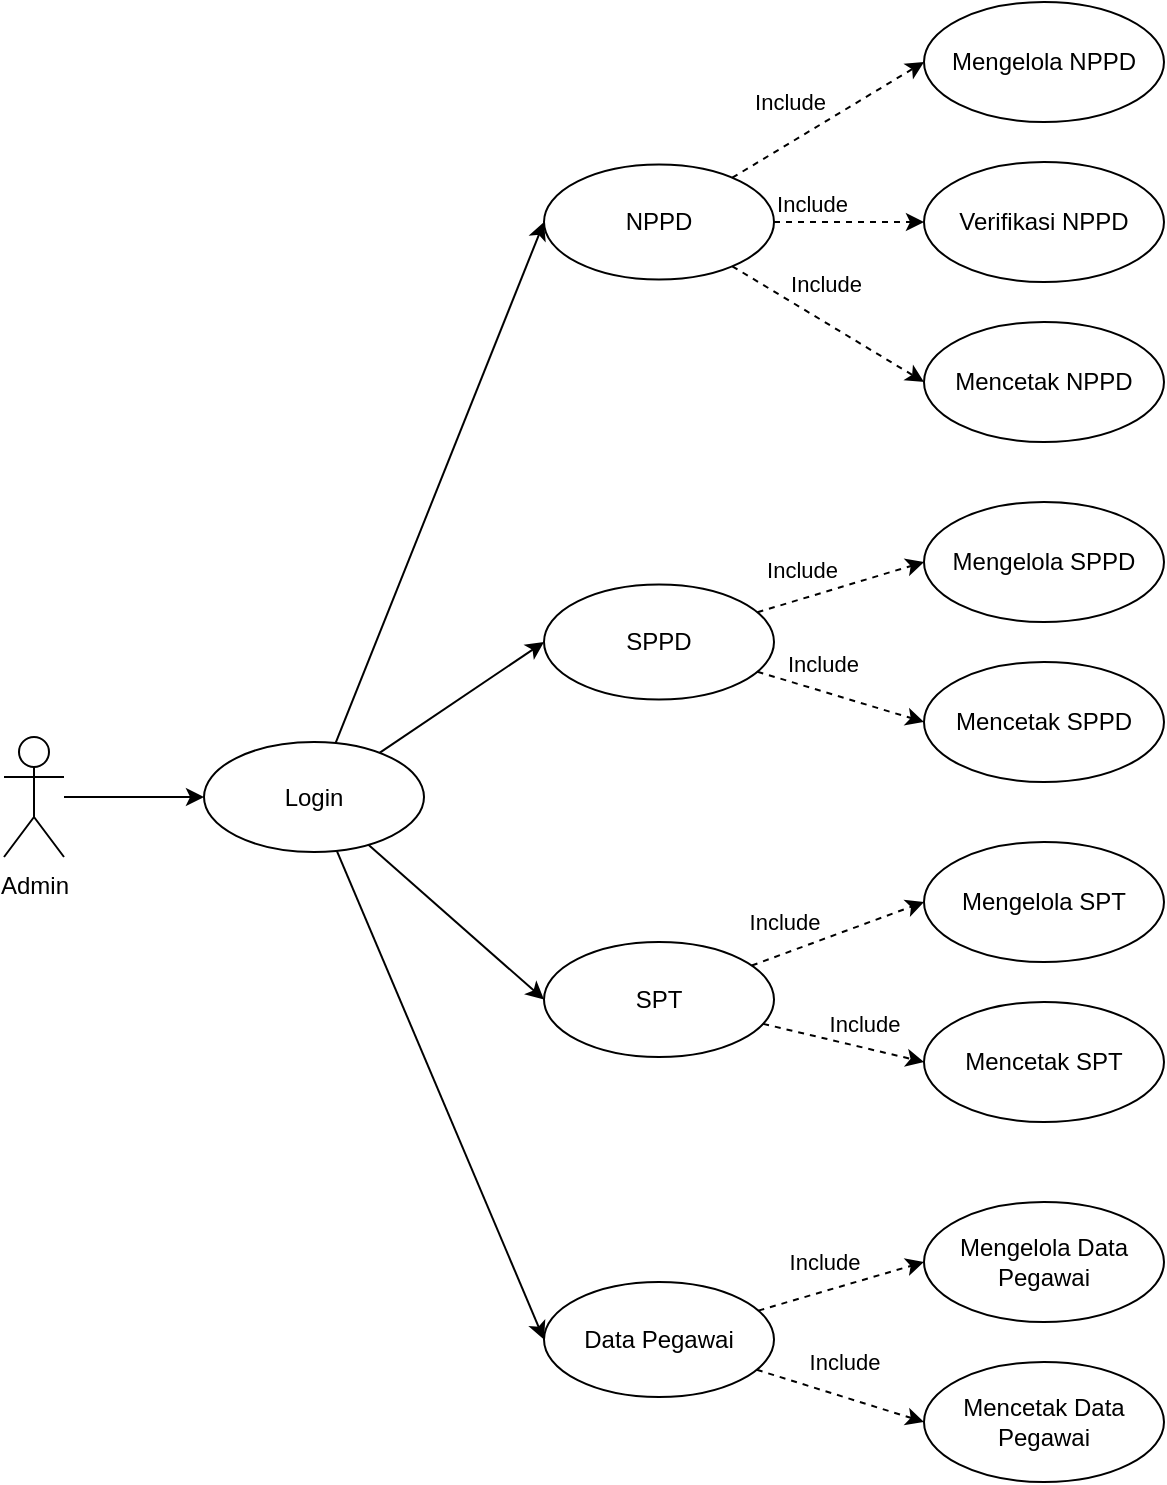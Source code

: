<mxfile version="20.8.20" type="github">
  <diagram name="Page-1" id="7FJYLQFKOLRQzuQGoPa8">
    <mxGraphModel dx="1615" dy="1994" grid="1" gridSize="10" guides="1" tooltips="1" connect="1" arrows="1" fold="1" page="1" pageScale="1" pageWidth="850" pageHeight="1100" math="0" shadow="0">
      <root>
        <mxCell id="0" />
        <mxCell id="1" parent="0" />
        <mxCell id="8IjyIL6ZpwihA5lAiXXQ-26" style="edgeStyle=orthogonalEdgeStyle;rounded=0;orthogonalLoop=1;jettySize=auto;html=1;entryX=0;entryY=0.5;entryDx=0;entryDy=0;" edge="1" parent="1" source="8IjyIL6ZpwihA5lAiXXQ-1" target="8IjyIL6ZpwihA5lAiXXQ-2">
          <mxGeometry relative="1" as="geometry" />
        </mxCell>
        <mxCell id="8IjyIL6ZpwihA5lAiXXQ-1" value="Admin" style="shape=umlActor;verticalLabelPosition=bottom;verticalAlign=top;html=1;" vertex="1" parent="1">
          <mxGeometry x="70" y="327.5" width="30" height="60" as="geometry" />
        </mxCell>
        <mxCell id="8IjyIL6ZpwihA5lAiXXQ-27" style="rounded=0;orthogonalLoop=1;jettySize=auto;html=1;entryX=0;entryY=0.5;entryDx=0;entryDy=0;" edge="1" parent="1" source="8IjyIL6ZpwihA5lAiXXQ-2" target="8IjyIL6ZpwihA5lAiXXQ-3">
          <mxGeometry relative="1" as="geometry" />
        </mxCell>
        <mxCell id="8IjyIL6ZpwihA5lAiXXQ-28" style="rounded=0;orthogonalLoop=1;jettySize=auto;html=1;entryX=0;entryY=0.5;entryDx=0;entryDy=0;" edge="1" parent="1" source="8IjyIL6ZpwihA5lAiXXQ-2" target="8IjyIL6ZpwihA5lAiXXQ-18">
          <mxGeometry relative="1" as="geometry" />
        </mxCell>
        <mxCell id="8IjyIL6ZpwihA5lAiXXQ-30" style="edgeStyle=none;rounded=0;orthogonalLoop=1;jettySize=auto;html=1;entryX=0;entryY=0.5;entryDx=0;entryDy=0;" edge="1" parent="1" source="8IjyIL6ZpwihA5lAiXXQ-2" target="8IjyIL6ZpwihA5lAiXXQ-15">
          <mxGeometry relative="1" as="geometry" />
        </mxCell>
        <mxCell id="8IjyIL6ZpwihA5lAiXXQ-31" style="edgeStyle=none;rounded=0;orthogonalLoop=1;jettySize=auto;html=1;entryX=0;entryY=0.5;entryDx=0;entryDy=0;" edge="1" parent="1" source="8IjyIL6ZpwihA5lAiXXQ-2" target="8IjyIL6ZpwihA5lAiXXQ-11">
          <mxGeometry relative="1" as="geometry" />
        </mxCell>
        <mxCell id="8IjyIL6ZpwihA5lAiXXQ-2" value="Login" style="ellipse;whiteSpace=wrap;html=1;" vertex="1" parent="1">
          <mxGeometry x="170" y="330" width="110" height="55" as="geometry" />
        </mxCell>
        <mxCell id="8IjyIL6ZpwihA5lAiXXQ-36" value="Include" style="edgeStyle=none;rounded=0;orthogonalLoop=1;jettySize=auto;html=1;entryX=0;entryY=0.5;entryDx=0;entryDy=0;dashed=1;verticalAlign=bottom;labelPosition=center;verticalLabelPosition=top;align=right;" edge="1" parent="1" source="8IjyIL6ZpwihA5lAiXXQ-3" target="8IjyIL6ZpwihA5lAiXXQ-4">
          <mxGeometry relative="1" as="geometry" />
        </mxCell>
        <mxCell id="8IjyIL6ZpwihA5lAiXXQ-37" value="Include" style="edgeStyle=none;rounded=0;orthogonalLoop=1;jettySize=auto;html=1;entryX=0;entryY=0.5;entryDx=0;entryDy=0;dashed=1;verticalAlign=bottom;align=left;" edge="1" parent="1" source="8IjyIL6ZpwihA5lAiXXQ-3" target="8IjyIL6ZpwihA5lAiXXQ-5">
          <mxGeometry x="-0.673" y="-1" relative="1" as="geometry">
            <mxPoint as="offset" />
          </mxGeometry>
        </mxCell>
        <mxCell id="8IjyIL6ZpwihA5lAiXXQ-3" value="SPPD" style="ellipse;whiteSpace=wrap;html=1;" vertex="1" parent="1">
          <mxGeometry x="340" y="251.25" width="115" height="57.5" as="geometry" />
        </mxCell>
        <mxCell id="8IjyIL6ZpwihA5lAiXXQ-4" value="Mengelola SPPD" style="ellipse;whiteSpace=wrap;html=1;" vertex="1" parent="1">
          <mxGeometry x="530" y="210" width="120" height="60" as="geometry" />
        </mxCell>
        <mxCell id="8IjyIL6ZpwihA5lAiXXQ-5" value="Mencetak SPPD" style="ellipse;whiteSpace=wrap;html=1;" vertex="1" parent="1">
          <mxGeometry x="530" y="290" width="120" height="60" as="geometry" />
        </mxCell>
        <mxCell id="8IjyIL6ZpwihA5lAiXXQ-7" value="Mengelola SPT" style="ellipse;whiteSpace=wrap;html=1;" vertex="1" parent="1">
          <mxGeometry x="530" y="380" width="120" height="60" as="geometry" />
        </mxCell>
        <mxCell id="8IjyIL6ZpwihA5lAiXXQ-8" value="Mencetak SPT" style="ellipse;whiteSpace=wrap;html=1;" vertex="1" parent="1">
          <mxGeometry x="530" y="460" width="120" height="60" as="geometry" />
        </mxCell>
        <mxCell id="8IjyIL6ZpwihA5lAiXXQ-32" value="Include" style="edgeStyle=none;rounded=0;orthogonalLoop=1;jettySize=auto;html=1;entryX=0;entryY=0.5;entryDx=0;entryDy=0;align=right;verticalAlign=bottom;dashed=1;" edge="1" parent="1" source="8IjyIL6ZpwihA5lAiXXQ-11" target="8IjyIL6ZpwihA5lAiXXQ-12">
          <mxGeometry relative="1" as="geometry" />
        </mxCell>
        <mxCell id="8IjyIL6ZpwihA5lAiXXQ-33" value="Include" style="edgeStyle=none;rounded=0;orthogonalLoop=1;jettySize=auto;html=1;entryX=0;entryY=0.5;entryDx=0;entryDy=0;align=right;verticalAlign=bottom;dashed=1;" edge="1" parent="1" source="8IjyIL6ZpwihA5lAiXXQ-11" target="8IjyIL6ZpwihA5lAiXXQ-14">
          <mxGeometry relative="1" as="geometry" />
        </mxCell>
        <mxCell id="8IjyIL6ZpwihA5lAiXXQ-34" value="Include" style="edgeStyle=none;rounded=0;orthogonalLoop=1;jettySize=auto;html=1;entryX=0;entryY=0.5;entryDx=0;entryDy=0;align=right;verticalAlign=bottom;dashed=1;" edge="1" parent="1" source="8IjyIL6ZpwihA5lAiXXQ-11" target="8IjyIL6ZpwihA5lAiXXQ-13">
          <mxGeometry x="0.173" y="19" relative="1" as="geometry">
            <mxPoint as="offset" />
          </mxGeometry>
        </mxCell>
        <mxCell id="8IjyIL6ZpwihA5lAiXXQ-11" value="NPPD" style="ellipse;whiteSpace=wrap;html=1;" vertex="1" parent="1">
          <mxGeometry x="340" y="41.25" width="115" height="57.5" as="geometry" />
        </mxCell>
        <mxCell id="8IjyIL6ZpwihA5lAiXXQ-12" value="Mengelola NPPD" style="ellipse;whiteSpace=wrap;html=1;" vertex="1" parent="1">
          <mxGeometry x="530" y="-40" width="120" height="60" as="geometry" />
        </mxCell>
        <mxCell id="8IjyIL6ZpwihA5lAiXXQ-13" value="Mencetak NPPD" style="ellipse;whiteSpace=wrap;html=1;" vertex="1" parent="1">
          <mxGeometry x="530" y="120" width="120" height="60" as="geometry" />
        </mxCell>
        <mxCell id="8IjyIL6ZpwihA5lAiXXQ-14" value="Verifikasi NPPD" style="ellipse;whiteSpace=wrap;html=1;" vertex="1" parent="1">
          <mxGeometry x="530" y="40" width="120" height="60" as="geometry" />
        </mxCell>
        <mxCell id="8IjyIL6ZpwihA5lAiXXQ-41" value="Include" style="edgeStyle=none;shape=connector;rounded=0;orthogonalLoop=1;jettySize=auto;html=1;entryX=0;entryY=0.5;entryDx=0;entryDy=0;dashed=1;labelBackgroundColor=default;strokeColor=default;fontFamily=Helvetica;fontSize=11;fontColor=default;endArrow=classic;" edge="1" parent="1" source="8IjyIL6ZpwihA5lAiXXQ-15" target="8IjyIL6ZpwihA5lAiXXQ-16">
          <mxGeometry x="-0.112" y="14" relative="1" as="geometry">
            <mxPoint as="offset" />
          </mxGeometry>
        </mxCell>
        <mxCell id="8IjyIL6ZpwihA5lAiXXQ-42" value="Include" style="edgeStyle=none;shape=connector;rounded=0;orthogonalLoop=1;jettySize=auto;html=1;entryX=0;entryY=0.5;entryDx=0;entryDy=0;dashed=1;labelBackgroundColor=default;strokeColor=default;fontFamily=Helvetica;fontSize=11;fontColor=default;endArrow=classic;" edge="1" parent="1" source="8IjyIL6ZpwihA5lAiXXQ-15" target="8IjyIL6ZpwihA5lAiXXQ-17">
          <mxGeometry x="-0.076" y="17" relative="1" as="geometry">
            <mxPoint as="offset" />
          </mxGeometry>
        </mxCell>
        <mxCell id="8IjyIL6ZpwihA5lAiXXQ-15" value="Data Pegawai" style="ellipse;whiteSpace=wrap;html=1;" vertex="1" parent="1">
          <mxGeometry x="340" y="600" width="115" height="57.5" as="geometry" />
        </mxCell>
        <mxCell id="8IjyIL6ZpwihA5lAiXXQ-16" value="Mengelola Data Pegawai" style="ellipse;whiteSpace=wrap;html=1;" vertex="1" parent="1">
          <mxGeometry x="530" y="560" width="120" height="60" as="geometry" />
        </mxCell>
        <mxCell id="8IjyIL6ZpwihA5lAiXXQ-17" value="Mencetak Data Pegawai" style="ellipse;whiteSpace=wrap;html=1;" vertex="1" parent="1">
          <mxGeometry x="530" y="640" width="120" height="60" as="geometry" />
        </mxCell>
        <mxCell id="8IjyIL6ZpwihA5lAiXXQ-39" value="Include" style="edgeStyle=none;shape=connector;rounded=0;orthogonalLoop=1;jettySize=auto;html=1;entryX=0;entryY=0.5;entryDx=0;entryDy=0;dashed=1;labelBackgroundColor=default;strokeColor=default;fontFamily=Helvetica;fontSize=11;fontColor=default;endArrow=classic;" edge="1" parent="1" source="8IjyIL6ZpwihA5lAiXXQ-18" target="8IjyIL6ZpwihA5lAiXXQ-7">
          <mxGeometry x="-0.506" y="15" relative="1" as="geometry">
            <mxPoint as="offset" />
          </mxGeometry>
        </mxCell>
        <mxCell id="8IjyIL6ZpwihA5lAiXXQ-40" value="Include" style="edgeStyle=none;shape=connector;rounded=0;orthogonalLoop=1;jettySize=auto;html=1;entryX=0;entryY=0.5;entryDx=0;entryDy=0;dashed=1;labelBackgroundColor=default;strokeColor=default;fontFamily=Helvetica;fontSize=11;fontColor=default;endArrow=classic;" edge="1" parent="1" source="8IjyIL6ZpwihA5lAiXXQ-18" target="8IjyIL6ZpwihA5lAiXXQ-8">
          <mxGeometry x="0.181" y="13" relative="1" as="geometry">
            <mxPoint y="1" as="offset" />
          </mxGeometry>
        </mxCell>
        <mxCell id="8IjyIL6ZpwihA5lAiXXQ-18" value="SPT" style="ellipse;whiteSpace=wrap;html=1;" vertex="1" parent="1">
          <mxGeometry x="340" y="430" width="115" height="57.5" as="geometry" />
        </mxCell>
      </root>
    </mxGraphModel>
  </diagram>
</mxfile>
